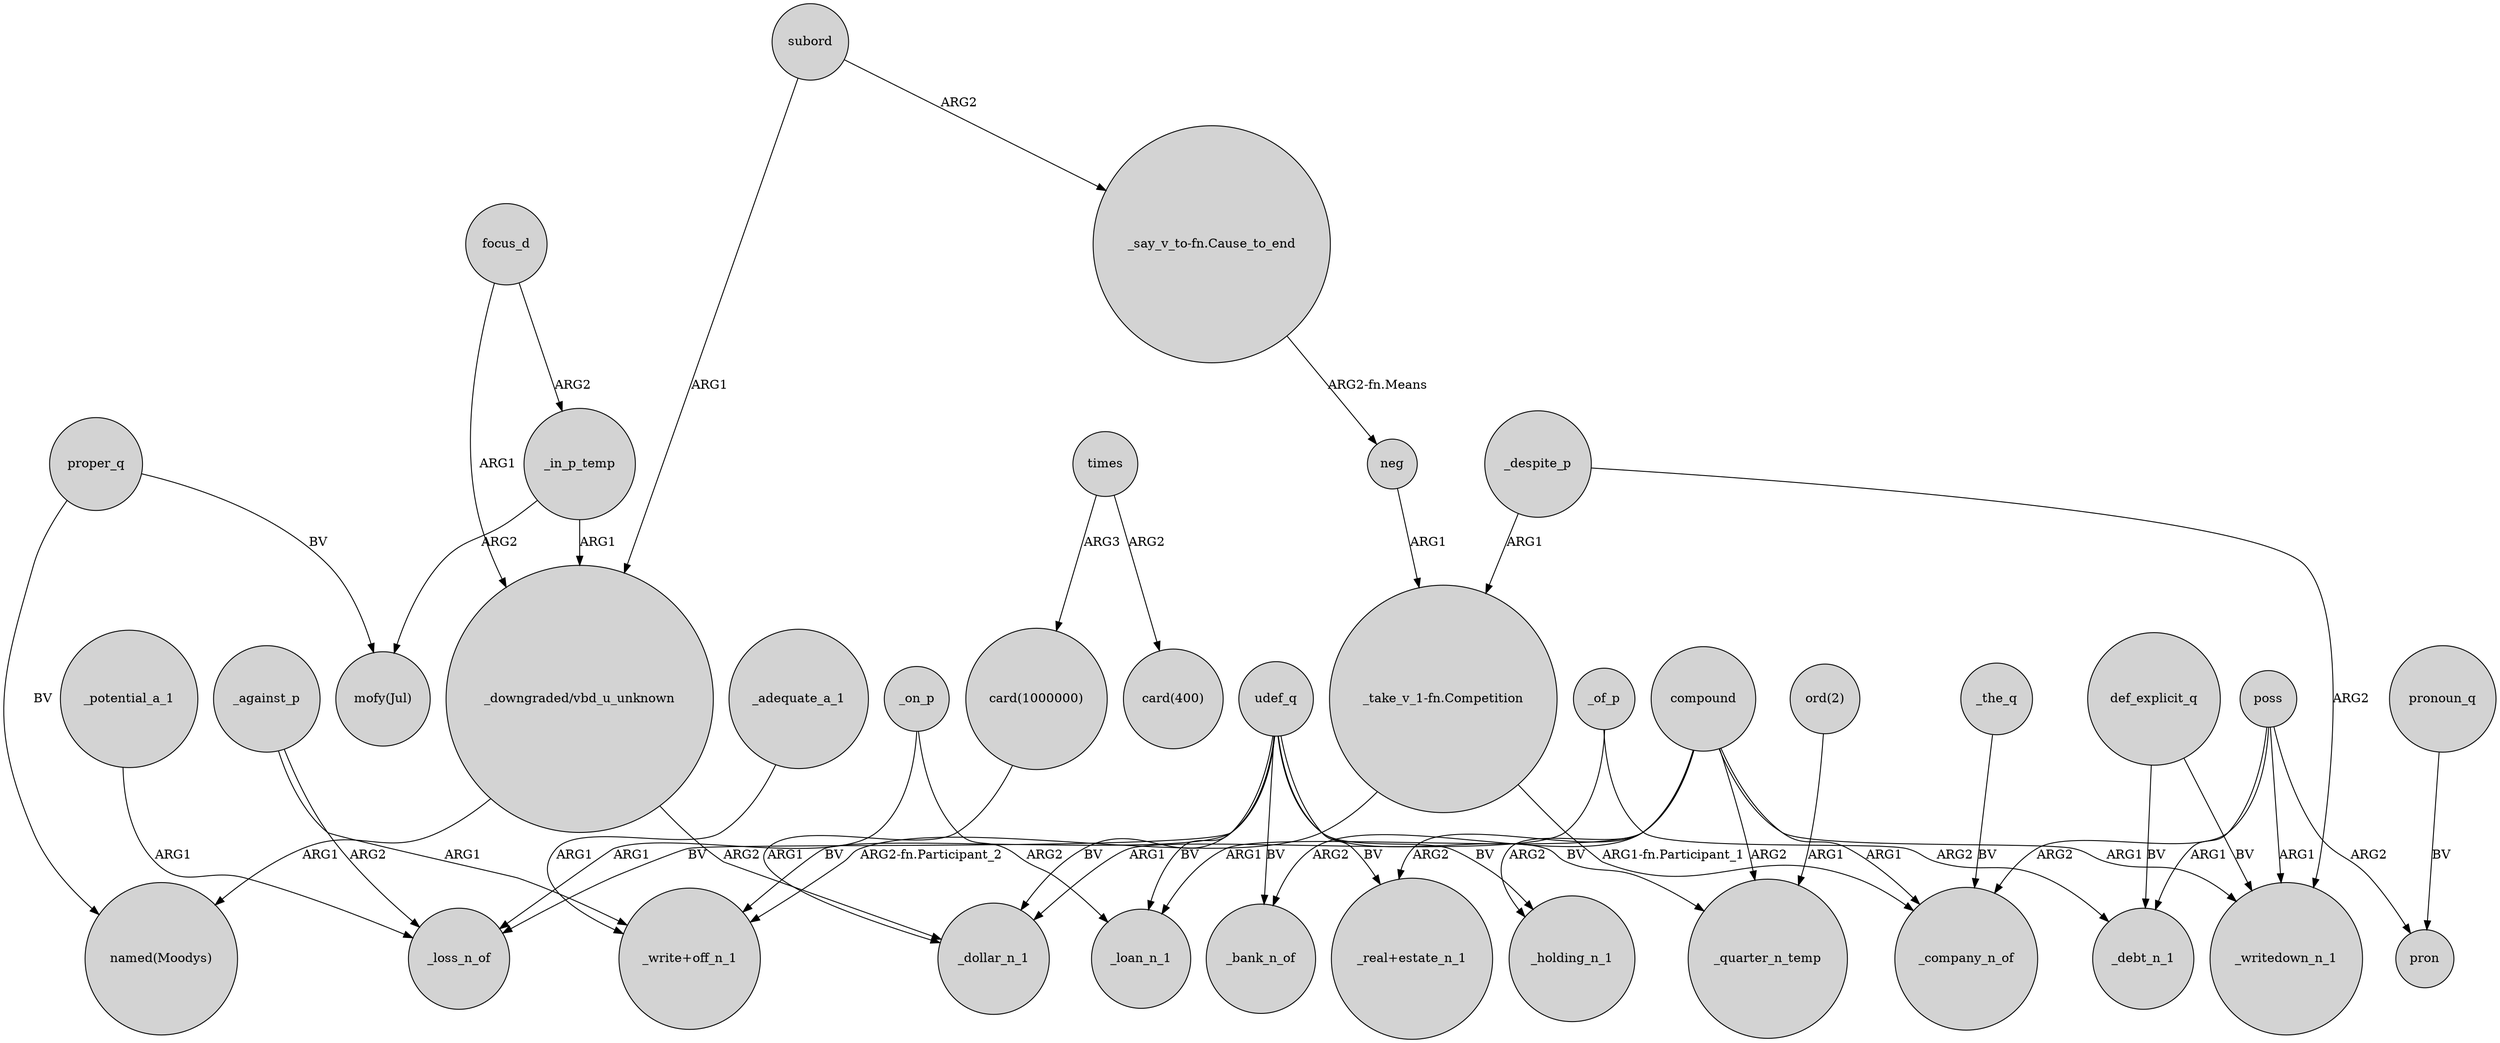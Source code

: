 digraph {
	node [shape=circle style=filled]
	_of_p -> _dollar_n_1 [label=ARG1]
	neg -> "_take_v_1-fn.Competition" [label=ARG1]
	_in_p_temp -> "mofy(Jul)" [label=ARG2]
	_of_p -> _debt_n_1 [label=ARG2]
	times -> "card(400)" [label=ARG2]
	_on_p -> _loss_n_of [label=ARG1]
	udef_q -> _holding_n_1 [label=BV]
	_despite_p -> "_take_v_1-fn.Competition" [label=ARG1]
	_against_p -> _loss_n_of [label=ARG2]
	poss -> _debt_n_1 [label=ARG1]
	"_downgraded/vbd_u_unknown" -> "named(Moodys)" [label=ARG1]
	udef_q -> _loan_n_1 [label=BV]
	udef_q -> "_write+off_n_1" [label=BV]
	proper_q -> "named(Moodys)" [label=BV]
	subord -> "_downgraded/vbd_u_unknown" [label=ARG1]
	_adequate_a_1 -> "_write+off_n_1" [label=ARG1]
	times -> "card(1000000)" [label=ARG3]
	def_explicit_q -> _writedown_n_1 [label=BV]
	def_explicit_q -> _debt_n_1 [label=BV]
	udef_q -> _bank_n_of [label=BV]
	compound -> _company_n_of [label=ARG1]
	compound -> "_real+estate_n_1" [label=ARG2]
	"_take_v_1-fn.Competition" -> "_write+off_n_1" [label="ARG2-fn.Participant_2"]
	"_say_v_to-fn.Cause_to_end" -> neg [label="ARG2-fn.Means"]
	pronoun_q -> pron [label=BV]
	poss -> pron [label=ARG2]
	_against_p -> "_write+off_n_1" [label=ARG1]
	_in_p_temp -> "_downgraded/vbd_u_unknown" [label=ARG1]
	poss -> _company_n_of [label=ARG2]
	compound -> _quarter_n_temp [label=ARG2]
	_potential_a_1 -> _loss_n_of [label=ARG1]
	compound -> _loan_n_1 [label=ARG1]
	compound -> _holding_n_1 [label=ARG2]
	_despite_p -> _writedown_n_1 [label=ARG2]
	udef_q -> _loss_n_of [label=BV]
	_on_p -> _loan_n_1 [label=ARG2]
	udef_q -> _dollar_n_1 [label=BV]
	compound -> _writedown_n_1 [label=ARG1]
	"card(1000000)" -> _dollar_n_1 [label=ARG1]
	subord -> "_say_v_to-fn.Cause_to_end" [label=ARG2]
	focus_d -> _in_p_temp [label=ARG2]
	focus_d -> "_downgraded/vbd_u_unknown" [label=ARG1]
	"_downgraded/vbd_u_unknown" -> _dollar_n_1 [label=ARG2]
	poss -> _writedown_n_1 [label=ARG1]
	udef_q -> _quarter_n_temp [label=BV]
	"ord(2)" -> _quarter_n_temp [label=ARG1]
	"_take_v_1-fn.Competition" -> _company_n_of [label="ARG1-fn.Participant_1"]
	proper_q -> "mofy(Jul)" [label=BV]
	udef_q -> "_real+estate_n_1" [label=BV]
	_the_q -> _company_n_of [label=BV]
	compound -> _bank_n_of [label=ARG2]
}
